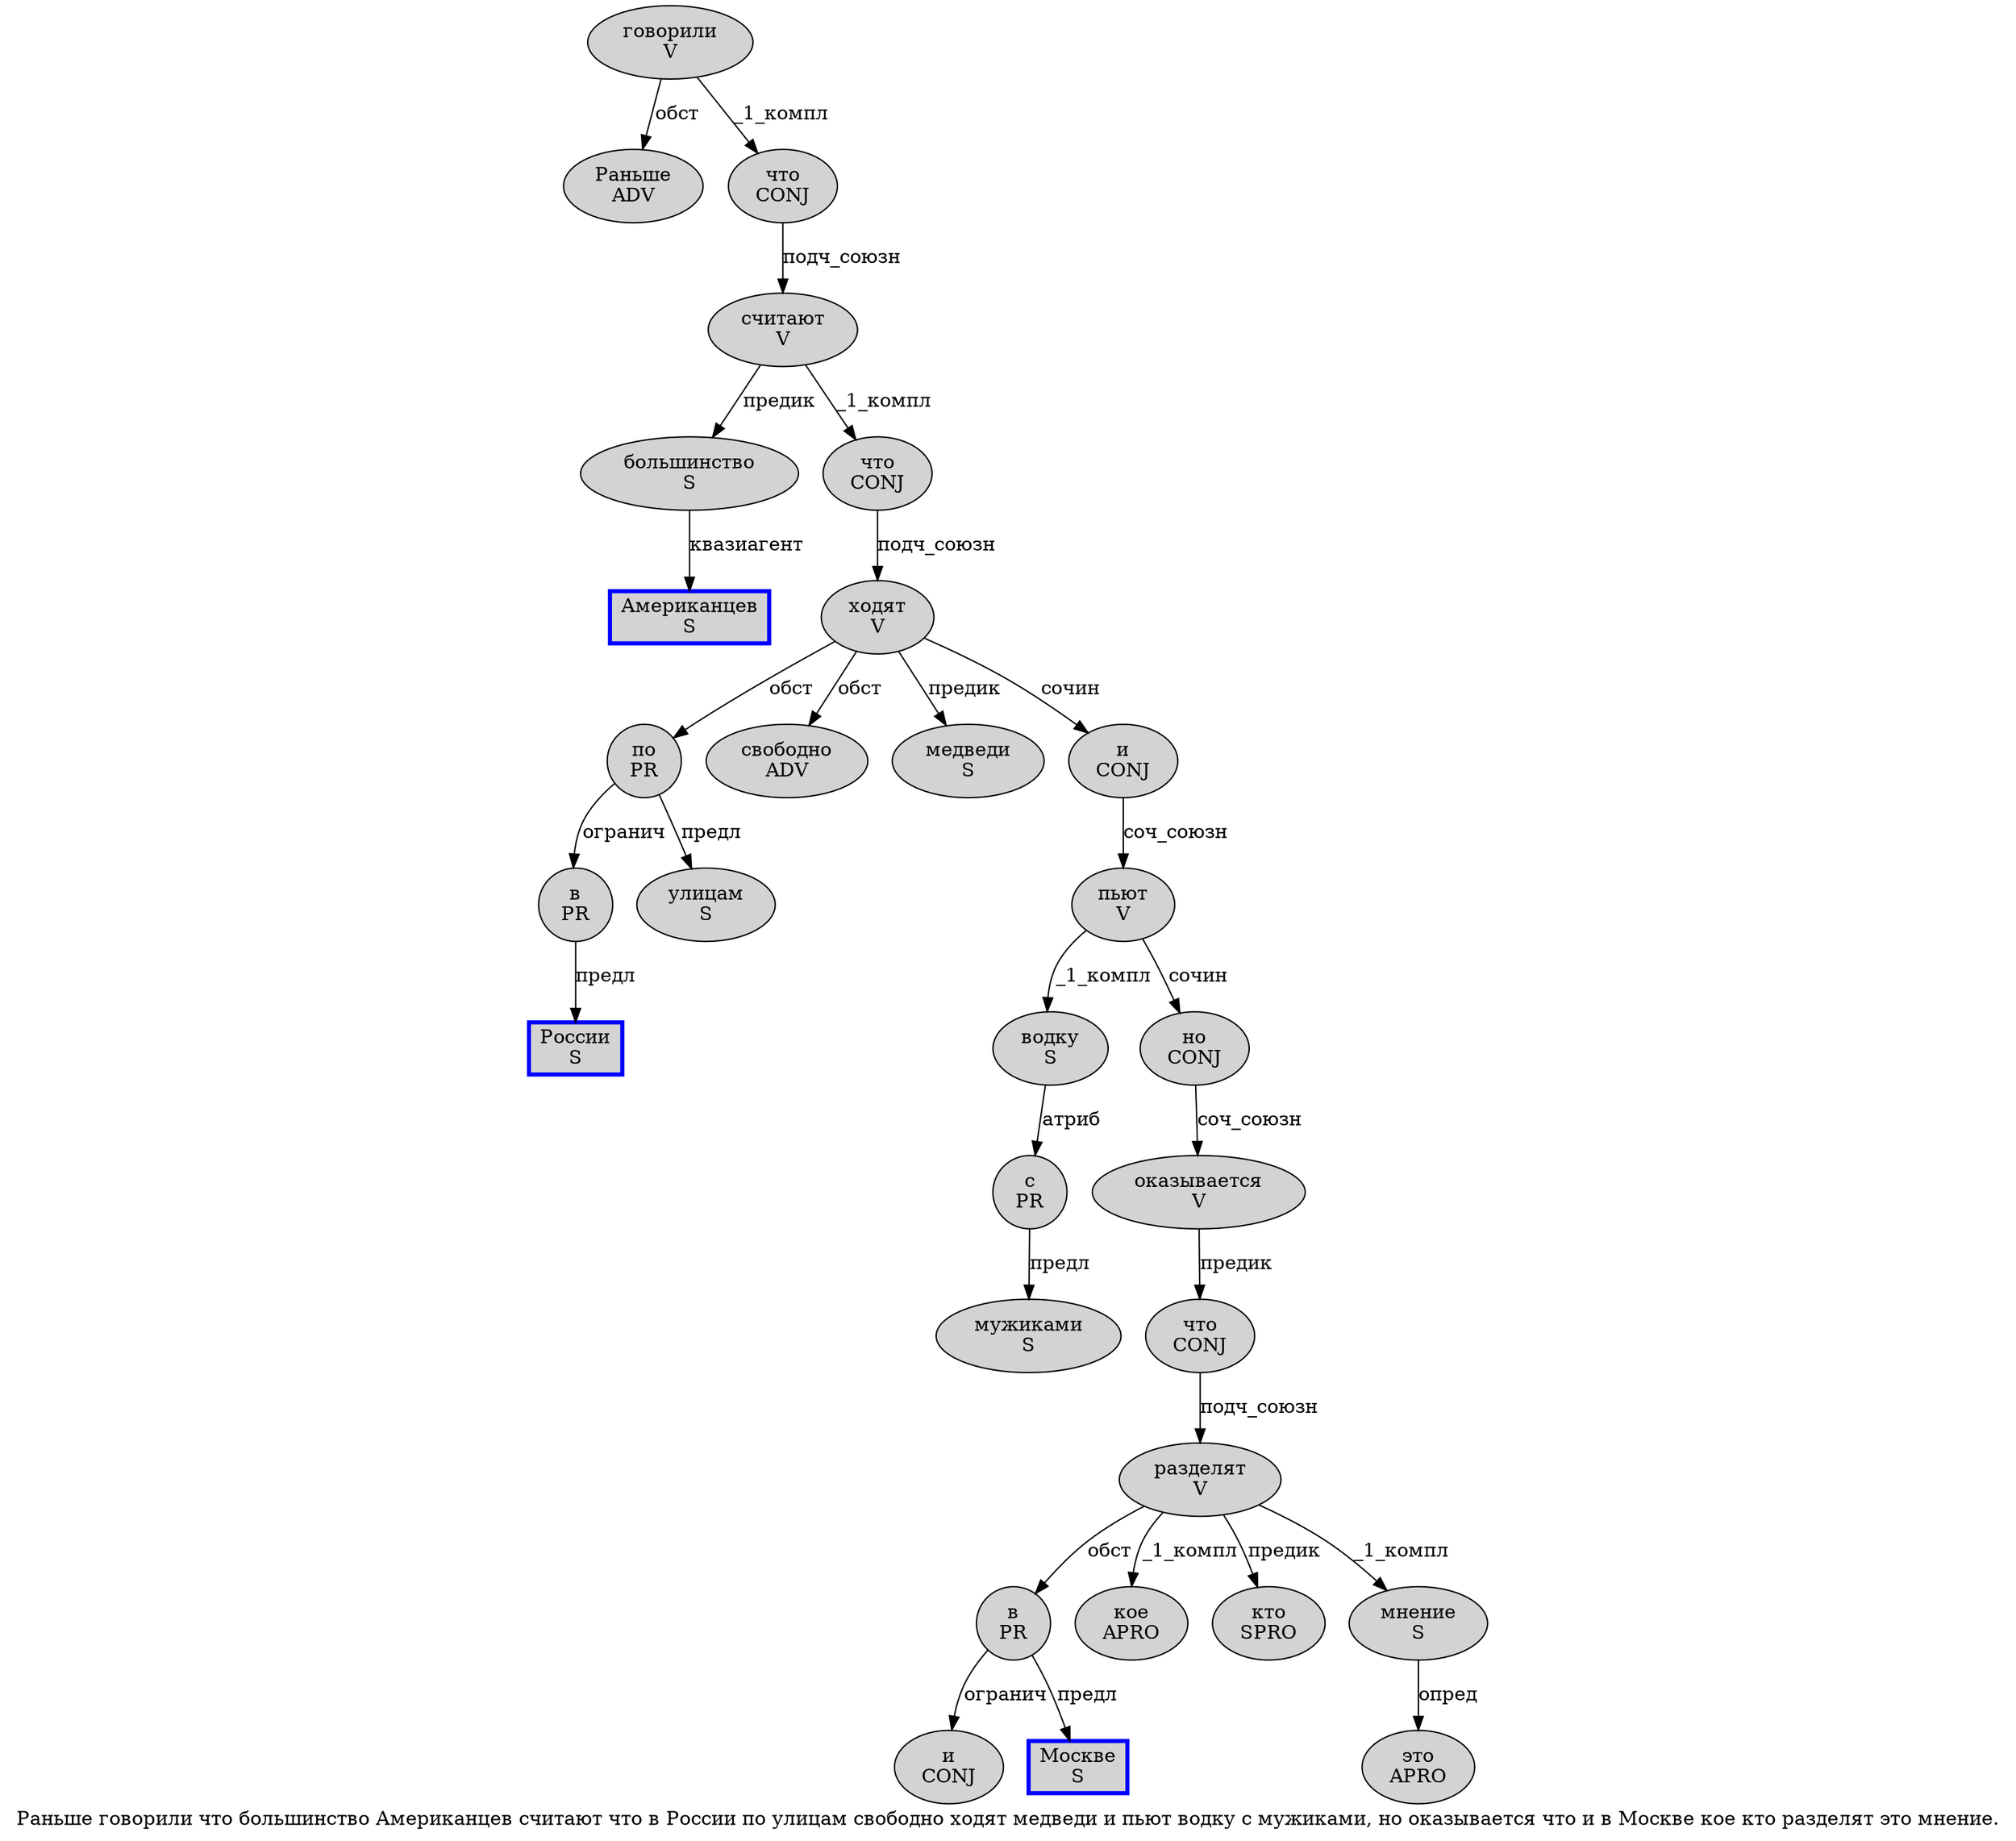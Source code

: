 digraph SENTENCE_3649 {
	graph [label="Раньше говорили что большинство Американцев считают что в России по улицам свободно ходят медведи и пьют водку с мужиками, но оказывается что и в Москве кое кто разделят это мнение."]
	node [style=filled]
		0 [label="Раньше
ADV" color="" fillcolor=lightgray penwidth=1 shape=ellipse]
		1 [label="говорили
V" color="" fillcolor=lightgray penwidth=1 shape=ellipse]
		2 [label="что
CONJ" color="" fillcolor=lightgray penwidth=1 shape=ellipse]
		3 [label="большинство
S" color="" fillcolor=lightgray penwidth=1 shape=ellipse]
		4 [label="Американцев
S" color=blue fillcolor=lightgray penwidth=3 shape=box]
		5 [label="считают
V" color="" fillcolor=lightgray penwidth=1 shape=ellipse]
		6 [label="что
CONJ" color="" fillcolor=lightgray penwidth=1 shape=ellipse]
		7 [label="в
PR" color="" fillcolor=lightgray penwidth=1 shape=ellipse]
		8 [label="России
S" color=blue fillcolor=lightgray penwidth=3 shape=box]
		9 [label="по
PR" color="" fillcolor=lightgray penwidth=1 shape=ellipse]
		10 [label="улицам
S" color="" fillcolor=lightgray penwidth=1 shape=ellipse]
		11 [label="свободно
ADV" color="" fillcolor=lightgray penwidth=1 shape=ellipse]
		12 [label="ходят
V" color="" fillcolor=lightgray penwidth=1 shape=ellipse]
		13 [label="медведи
S" color="" fillcolor=lightgray penwidth=1 shape=ellipse]
		14 [label="и
CONJ" color="" fillcolor=lightgray penwidth=1 shape=ellipse]
		15 [label="пьют
V" color="" fillcolor=lightgray penwidth=1 shape=ellipse]
		16 [label="водку
S" color="" fillcolor=lightgray penwidth=1 shape=ellipse]
		17 [label="с
PR" color="" fillcolor=lightgray penwidth=1 shape=ellipse]
		18 [label="мужиками
S" color="" fillcolor=lightgray penwidth=1 shape=ellipse]
		20 [label="но
CONJ" color="" fillcolor=lightgray penwidth=1 shape=ellipse]
		21 [label="оказывается
V" color="" fillcolor=lightgray penwidth=1 shape=ellipse]
		22 [label="что
CONJ" color="" fillcolor=lightgray penwidth=1 shape=ellipse]
		23 [label="и
CONJ" color="" fillcolor=lightgray penwidth=1 shape=ellipse]
		24 [label="в
PR" color="" fillcolor=lightgray penwidth=1 shape=ellipse]
		25 [label="Москве
S" color=blue fillcolor=lightgray penwidth=3 shape=box]
		26 [label="кое
APRO" color="" fillcolor=lightgray penwidth=1 shape=ellipse]
		27 [label="кто
SPRO" color="" fillcolor=lightgray penwidth=1 shape=ellipse]
		28 [label="разделят
V" color="" fillcolor=lightgray penwidth=1 shape=ellipse]
		29 [label="это
APRO" color="" fillcolor=lightgray penwidth=1 shape=ellipse]
		30 [label="мнение
S" color="" fillcolor=lightgray penwidth=1 shape=ellipse]
			7 -> 8 [label="предл"]
			24 -> 23 [label="огранич"]
			24 -> 25 [label="предл"]
			2 -> 5 [label="подч_союзн"]
			15 -> 16 [label="_1_компл"]
			15 -> 20 [label="сочин"]
			17 -> 18 [label="предл"]
			6 -> 12 [label="подч_союзн"]
			3 -> 4 [label="квазиагент"]
			30 -> 29 [label="опред"]
			5 -> 3 [label="предик"]
			5 -> 6 [label="_1_компл"]
			28 -> 24 [label="обст"]
			28 -> 26 [label="_1_компл"]
			28 -> 27 [label="предик"]
			28 -> 30 [label="_1_компл"]
			22 -> 28 [label="подч_союзн"]
			16 -> 17 [label="атриб"]
			1 -> 0 [label="обст"]
			1 -> 2 [label="_1_компл"]
			12 -> 9 [label="обст"]
			12 -> 11 [label="обст"]
			12 -> 13 [label="предик"]
			12 -> 14 [label="сочин"]
			9 -> 7 [label="огранич"]
			9 -> 10 [label="предл"]
			21 -> 22 [label="предик"]
			20 -> 21 [label="соч_союзн"]
			14 -> 15 [label="соч_союзн"]
}